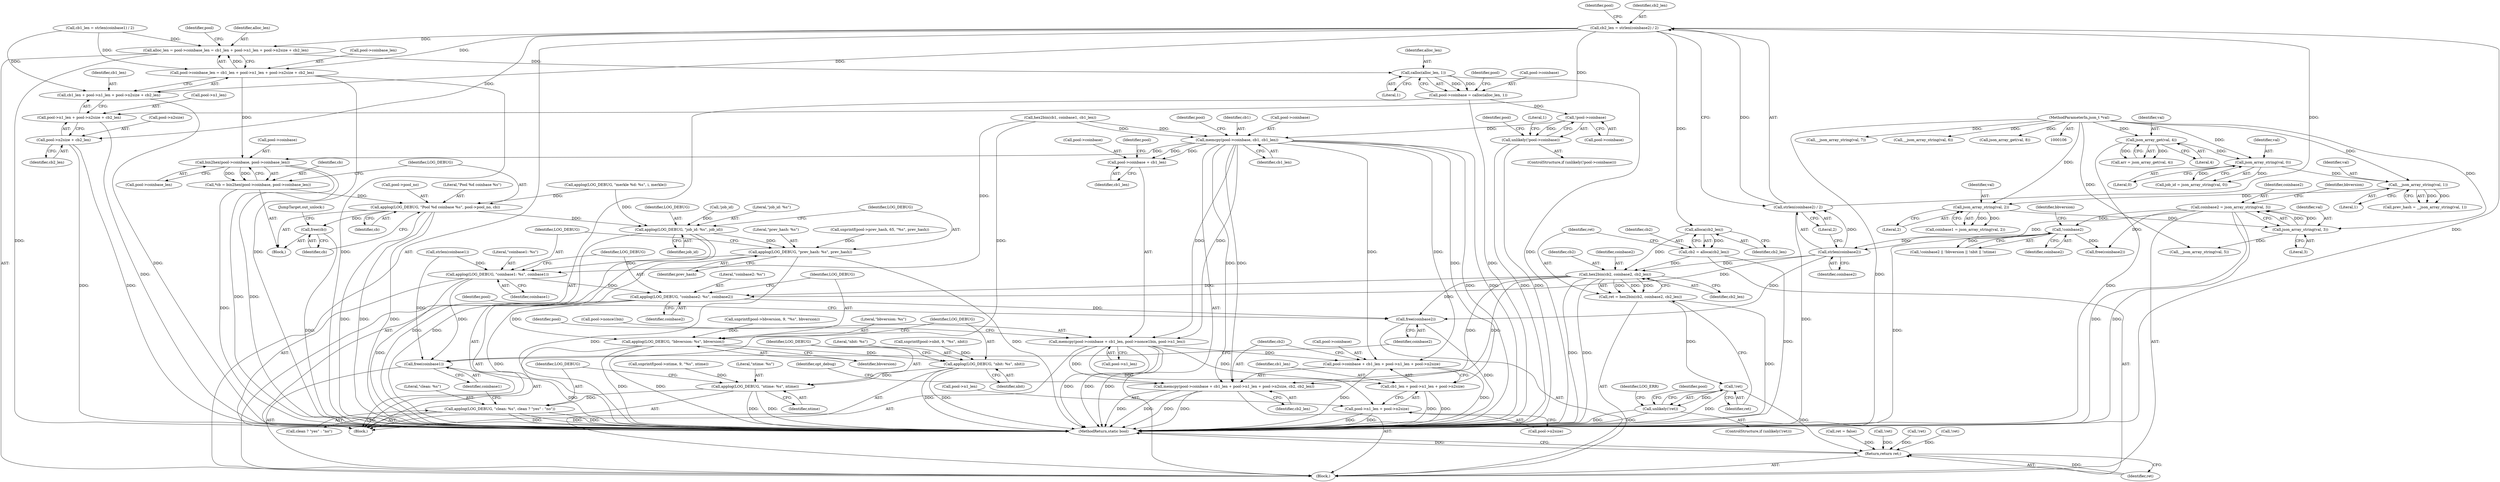digraph "0_cgminer_e1c5050734123973b99d181c45e74b2cbb00272e_1@API" {
"1000261" [label="(Call,cb2_len = strlen(coinbase2) / 2)"];
"1000263" [label="(Call,strlen(coinbase2) / 2)"];
"1000264" [label="(Call,strlen(coinbase2))"];
"1000206" [label="(Call,!coinbase2)"];
"1000169" [label="(Call,coinbase2 = json_array_string(val, 3))"];
"1000171" [label="(Call,json_array_string(val, 3))"];
"1000166" [label="(Call,json_array_string(val, 2))"];
"1000161" [label="(Call,__json_array_string(val, 1))"];
"1000156" [label="(Call,json_array_string(val, 0))"];
"1000139" [label="(Call,json_array_get(val, 4))"];
"1000108" [label="(MethodParameterIn,json_t *val)"];
"1000295" [label="(Call,alloc_len = pool->coinbase_len = cb1_len + pool->n1_len + pool->n2size + cb2_len)"];
"1000553" [label="(Call,calloc(alloc_len, 1))"];
"1000549" [label="(Call,pool->coinbase = calloc(alloc_len, 1))"];
"1000558" [label="(Call,!pool->coinbase)"];
"1000557" [label="(Call,unlikely(!pool->coinbase))"];
"1000565" [label="(Call,memcpy(pool->coinbase, cb1, cb1_len))"];
"1000571" [label="(Call,memcpy(pool->coinbase + cb1_len, pool->nonce1bin, pool->n1_len))"];
"1000583" [label="(Call,memcpy(pool->coinbase + cb1_len + pool->n1_len + pool->n2size, cb2, cb2_len))"];
"1000584" [label="(Call,pool->coinbase + cb1_len + pool->n1_len + pool->n2size)"];
"1000588" [label="(Call,cb1_len + pool->n1_len + pool->n2size)"];
"1000590" [label="(Call,pool->n1_len + pool->n2size)"];
"1000572" [label="(Call,pool->coinbase + cb1_len)"];
"1000605" [label="(Call,bin2hex(pool->coinbase, pool->coinbase_len))"];
"1000603" [label="(Call,*cb = bin2hex(pool->coinbase, pool->coinbase_len))"];
"1000612" [label="(Call,applog(LOG_DEBUG, \"Pool %d coinbase %s\", pool->pool_no, cb))"];
"1000619" [label="(Call,free(cb))"];
"1000630" [label="(Call,applog(LOG_DEBUG, \"job_id: %s\", job_id))"];
"1000634" [label="(Call,applog(LOG_DEBUG, \"prev_hash: %s\", prev_hash))"];
"1000638" [label="(Call,applog(LOG_DEBUG, \"coinbase1: %s\", coinbase1))"];
"1000642" [label="(Call,applog(LOG_DEBUG, \"coinbase2: %s\", coinbase2))"];
"1000646" [label="(Call,applog(LOG_DEBUG, \"bbversion: %s\", bbversion))"];
"1000650" [label="(Call,applog(LOG_DEBUG, \"nbit: %s\", nbit))"];
"1000654" [label="(Call,applog(LOG_DEBUG, \"ntime: %s\", ntime))"];
"1000658" [label="(Call,applog(LOG_DEBUG, \"clean: %s\", clean ? \"yes\" : \"no\"))"];
"1000667" [label="(Call,free(coinbase2))"];
"1000665" [label="(Call,free(coinbase1))"];
"1000297" [label="(Call,pool->coinbase_len = cb1_len + pool->n1_len + pool->n2size + cb2_len)"];
"1000301" [label="(Call,cb1_len + pool->n1_len + pool->n2size + cb2_len)"];
"1000303" [label="(Call,pool->n1_len + pool->n2size + cb2_len)"];
"1000307" [label="(Call,pool->n2size + cb2_len)"];
"1000525" [label="(Call,alloca(cb2_len))"];
"1000523" [label="(Call,cb2 = alloca(cb2_len))"];
"1000529" [label="(Call,hex2bin(cb2, coinbase2, cb2_len))"];
"1000527" [label="(Call,ret = hex2bin(cb2, coinbase2, cb2_len))"];
"1000535" [label="(Call,!ret)"];
"1000534" [label="(Call,unlikely(!ret))"];
"1000683" [label="(Return,return ret;)"];
"1000572" [label="(Call,pool->coinbase + cb1_len)"];
"1000258" [label="(Call,strlen(coinbase1))"];
"1000646" [label="(Call,applog(LOG_DEBUG, \"bbversion: %s\", bbversion))"];
"1000311" [label="(Identifier,cb2_len)"];
"1000314" [label="(Identifier,pool)"];
"1000186" [label="(Call,__json_array_string(val, 7))"];
"1000137" [label="(Call,arr = json_array_get(val, 4))"];
"1000618" [label="(Identifier,cb)"];
"1000530" [label="(Identifier,cb2)"];
"1000652" [label="(Literal,\"nbit: %s\")"];
"1000301" [label="(Call,cb1_len + pool->n1_len + pool->n2size + cb2_len)"];
"1000661" [label="(Call,clean ? \"yes\" : \"no\")"];
"1000141" [label="(Literal,4)"];
"1000671" [label="(Identifier,pool)"];
"1000210" [label="(Identifier,bbversion)"];
"1000181" [label="(Call,__json_array_string(val, 6))"];
"1000156" [label="(Call,json_array_string(val, 0))"];
"1000636" [label="(Literal,\"prev_hash: %s\")"];
"1000609" [label="(Call,pool->coinbase_len)"];
"1000591" [label="(Call,pool->n1_len)"];
"1000402" [label="(Call,applog(LOG_DEBUG, \"merkle %d: %s\", i, merkle))"];
"1000573" [label="(Call,pool->coinbase)"];
"1000635" [label="(Identifier,LOG_DEBUG)"];
"1000162" [label="(Identifier,val)"];
"1000265" [label="(Identifier,coinbase2)"];
"1000304" [label="(Call,pool->n1_len)"];
"1000578" [label="(Identifier,pool)"];
"1000634" [label="(Call,applog(LOG_DEBUG, \"prev_hash: %s\", prev_hash))"];
"1000154" [label="(Call,job_id = json_array_string(val, 0))"];
"1000533" [label="(ControlStructure,if (unlikely(!ret)))"];
"1000585" [label="(Call,pool->coinbase)"];
"1000176" [label="(Call,__json_array_string(val, 5))"];
"1000571" [label="(Call,memcpy(pool->coinbase + cb1_len, pool->nonce1bin, pool->n1_len))"];
"1000510" [label="(Call,hex2bin(cb1, coinbase1, cb1_len))"];
"1000170" [label="(Identifier,coinbase2)"];
"1000639" [label="(Identifier,LOG_DEBUG)"];
"1000647" [label="(Identifier,LOG_DEBUG)"];
"1000227" [label="(Call,free(coinbase2))"];
"1000685" [label="(MethodReturn,static bool)"];
"1000637" [label="(Identifier,prev_hash)"];
"1000683" [label="(Return,return ret;)"];
"1000597" [label="(Identifier,cb2)"];
"1000649" [label="(Identifier,bbversion)"];
"1000297" [label="(Call,pool->coinbase_len = cb1_len + pool->n1_len + pool->n2size + cb2_len)"];
"1000603" [label="(Call,*cb = bin2hex(pool->coinbase, pool->coinbase_len))"];
"1000167" [label="(Identifier,val)"];
"1000206" [label="(Call,!coinbase2)"];
"1000205" [label="(Call,!coinbase2 || !bbversion || !nbit || !ntime)"];
"1000653" [label="(Identifier,nbit)"];
"1000248" [label="(Call,snprintf(pool->prev_hash, 65, \"%s\", prev_hash))"];
"1000109" [label="(Block,)"];
"1000171" [label="(Call,json_array_string(val, 3))"];
"1000527" [label="(Call,ret = hex2bin(cb2, coinbase2, cb2_len))"];
"1000605" [label="(Call,bin2hex(pool->coinbase, pool->coinbase_len))"];
"1000161" [label="(Call,__json_array_string(val, 1))"];
"1000164" [label="(Call,coinbase1 = json_array_string(val, 2))"];
"1000650" [label="(Call,applog(LOG_DEBUG, \"nbit: %s\", nbit))"];
"1000169" [label="(Call,coinbase2 = json_array_string(val, 3))"];
"1000308" [label="(Call,pool->n2size)"];
"1000631" [label="(Identifier,LOG_DEBUG)"];
"1000264" [label="(Call,strlen(coinbase2))"];
"1000557" [label="(Call,unlikely(!pool->coinbase))"];
"1000544" [label="(Identifier,pool)"];
"1000588" [label="(Call,cb1_len + pool->n1_len + pool->n2size)"];
"1000168" [label="(Literal,2)"];
"1000423" [label="(Call,!ret)"];
"1000619" [label="(Call,free(cb))"];
"1000263" [label="(Call,strlen(coinbase2) / 2)"];
"1000642" [label="(Call,applog(LOG_DEBUG, \"coinbase2: %s\", coinbase2))"];
"1000192" [label="(Call,json_array_get(val, 8))"];
"1000614" [label="(Literal,\"Pool %d coinbase %s\")"];
"1000644" [label="(Literal,\"coinbase2: %s\")"];
"1000558" [label="(Call,!pool->coinbase)"];
"1000523" [label="(Call,cb2 = alloca(cb2_len))"];
"1000296" [label="(Identifier,alloc_len)"];
"1000648" [label="(Literal,\"bbversion: %s\")"];
"1000658" [label="(Call,applog(LOG_DEBUG, \"clean: %s\", clean ? \"yes\" : \"no\"))"];
"1000497" [label="(Call,!ret)"];
"1000175" [label="(Identifier,bbversion)"];
"1000586" [label="(Identifier,pool)"];
"1000281" [label="(Call,snprintf(pool->ntime, 9, \"%s\", ntime))"];
"1000666" [label="(Identifier,coinbase1)"];
"1000629" [label="(Block,)"];
"1000531" [label="(Identifier,coinbase2)"];
"1000600" [label="(Identifier,opt_debug)"];
"1000303" [label="(Call,pool->n1_len + pool->n2size + cb2_len)"];
"1000553" [label="(Call,calloc(alloc_len, 1))"];
"1000157" [label="(Identifier,val)"];
"1000604" [label="(Identifier,cb)"];
"1000529" [label="(Call,hex2bin(cb2, coinbase2, cb2_len))"];
"1000535" [label="(Call,!ret)"];
"1000574" [label="(Identifier,pool)"];
"1000536" [label="(Identifier,ret)"];
"1000108" [label="(MethodParameterIn,json_t *val)"];
"1000656" [label="(Literal,\"ntime: %s\")"];
"1000621" [label="(JumpTarget,out_unlock:)"];
"1000554" [label="(Identifier,alloc_len)"];
"1000567" [label="(Identifier,pool)"];
"1000539" [label="(Identifier,LOG_ERR)"];
"1000560" [label="(Identifier,pool)"];
"1000131" [label="(Call,ret = false)"];
"1000549" [label="(Call,pool->coinbase = calloc(alloc_len, 1))"];
"1000532" [label="(Identifier,cb2_len)"];
"1000613" [label="(Identifier,LOG_DEBUG)"];
"1000655" [label="(Identifier,LOG_DEBUG)"];
"1000563" [label="(Literal,1)"];
"1000269" [label="(Identifier,pool)"];
"1000665" [label="(Call,free(coinbase1))"];
"1000525" [label="(Call,alloca(cb2_len))"];
"1000274" [label="(Call,snprintf(pool->nbit, 9, \"%s\", nbit))"];
"1000516" [label="(Call,!ret)"];
"1000684" [label="(Identifier,ret)"];
"1000524" [label="(Identifier,cb2)"];
"1000657" [label="(Identifier,ntime)"];
"1000601" [label="(Block,)"];
"1000158" [label="(Literal,0)"];
"1000262" [label="(Identifier,cb2_len)"];
"1000612" [label="(Call,applog(LOG_DEBUG, \"Pool %d coinbase %s\", pool->pool_no, cb))"];
"1000569" [label="(Identifier,cb1)"];
"1000641" [label="(Identifier,coinbase1)"];
"1000667" [label="(Call,free(coinbase2))"];
"1000139" [label="(Call,json_array_get(val, 4))"];
"1000166" [label="(Call,json_array_string(val, 2))"];
"1000197" [label="(Call,!job_id)"];
"1000307" [label="(Call,pool->n2size + cb2_len)"];
"1000559" [label="(Call,pool->coinbase)"];
"1000526" [label="(Identifier,cb2_len)"];
"1000633" [label="(Identifier,job_id)"];
"1000570" [label="(Identifier,cb1_len)"];
"1000267" [label="(Call,snprintf(pool->bbversion, 9, \"%s\", bbversion))"];
"1000643" [label="(Identifier,LOG_DEBUG)"];
"1000577" [label="(Call,pool->nonce1bin)"];
"1000576" [label="(Identifier,cb1_len)"];
"1000584" [label="(Call,pool->coinbase + cb1_len + pool->n1_len + pool->n2size)"];
"1000565" [label="(Call,memcpy(pool->coinbase, cb1, cb1_len))"];
"1000660" [label="(Literal,\"clean: %s\")"];
"1000295" [label="(Call,alloc_len = pool->coinbase_len = cb1_len + pool->n1_len + pool->n2size + cb2_len)"];
"1000140" [label="(Identifier,val)"];
"1000589" [label="(Identifier,cb1_len)"];
"1000298" [label="(Call,pool->coinbase_len)"];
"1000266" [label="(Literal,2)"];
"1000207" [label="(Identifier,coinbase2)"];
"1000556" [label="(ControlStructure,if (unlikely(!pool->coinbase)))"];
"1000159" [label="(Call,prev_hash = __json_array_string(val, 1))"];
"1000632" [label="(Literal,\"job_id: %s\")"];
"1000638" [label="(Call,applog(LOG_DEBUG, \"coinbase1: %s\", coinbase1))"];
"1000630" [label="(Call,applog(LOG_DEBUG, \"job_id: %s\", job_id))"];
"1000255" [label="(Call,cb1_len = strlen(coinbase1) / 2)"];
"1000659" [label="(Identifier,LOG_DEBUG)"];
"1000163" [label="(Literal,1)"];
"1000580" [label="(Call,pool->n1_len)"];
"1000620" [label="(Identifier,cb)"];
"1000645" [label="(Identifier,coinbase2)"];
"1000528" [label="(Identifier,ret)"];
"1000654" [label="(Call,applog(LOG_DEBUG, \"ntime: %s\", ntime))"];
"1000550" [label="(Call,pool->coinbase)"];
"1000598" [label="(Identifier,cb2_len)"];
"1000261" [label="(Call,cb2_len = strlen(coinbase2) / 2)"];
"1000173" [label="(Literal,3)"];
"1000651" [label="(Identifier,LOG_DEBUG)"];
"1000566" [label="(Call,pool->coinbase)"];
"1000640" [label="(Literal,\"coinbase1: %s\")"];
"1000668" [label="(Identifier,coinbase2)"];
"1000606" [label="(Call,pool->coinbase)"];
"1000172" [label="(Identifier,val)"];
"1000615" [label="(Call,pool->pool_no)"];
"1000534" [label="(Call,unlikely(!ret))"];
"1000583" [label="(Call,memcpy(pool->coinbase + cb1_len + pool->n1_len + pool->n2size, cb2, cb2_len))"];
"1000590" [label="(Call,pool->n1_len + pool->n2size)"];
"1000555" [label="(Literal,1)"];
"1000302" [label="(Identifier,cb1_len)"];
"1000594" [label="(Call,pool->n2size)"];
"1000261" -> "1000109"  [label="AST: "];
"1000261" -> "1000263"  [label="CFG: "];
"1000262" -> "1000261"  [label="AST: "];
"1000263" -> "1000261"  [label="AST: "];
"1000269" -> "1000261"  [label="CFG: "];
"1000261" -> "1000685"  [label="DDG: "];
"1000263" -> "1000261"  [label="DDG: "];
"1000263" -> "1000261"  [label="DDG: "];
"1000261" -> "1000295"  [label="DDG: "];
"1000261" -> "1000297"  [label="DDG: "];
"1000261" -> "1000301"  [label="DDG: "];
"1000261" -> "1000303"  [label="DDG: "];
"1000261" -> "1000307"  [label="DDG: "];
"1000261" -> "1000525"  [label="DDG: "];
"1000263" -> "1000266"  [label="CFG: "];
"1000264" -> "1000263"  [label="AST: "];
"1000266" -> "1000263"  [label="AST: "];
"1000263" -> "1000685"  [label="DDG: "];
"1000264" -> "1000263"  [label="DDG: "];
"1000264" -> "1000265"  [label="CFG: "];
"1000265" -> "1000264"  [label="AST: "];
"1000266" -> "1000264"  [label="CFG: "];
"1000206" -> "1000264"  [label="DDG: "];
"1000169" -> "1000264"  [label="DDG: "];
"1000264" -> "1000529"  [label="DDG: "];
"1000264" -> "1000642"  [label="DDG: "];
"1000264" -> "1000667"  [label="DDG: "];
"1000206" -> "1000205"  [label="AST: "];
"1000206" -> "1000207"  [label="CFG: "];
"1000207" -> "1000206"  [label="AST: "];
"1000210" -> "1000206"  [label="CFG: "];
"1000205" -> "1000206"  [label="CFG: "];
"1000206" -> "1000685"  [label="DDG: "];
"1000206" -> "1000205"  [label="DDG: "];
"1000169" -> "1000206"  [label="DDG: "];
"1000206" -> "1000227"  [label="DDG: "];
"1000169" -> "1000109"  [label="AST: "];
"1000169" -> "1000171"  [label="CFG: "];
"1000170" -> "1000169"  [label="AST: "];
"1000171" -> "1000169"  [label="AST: "];
"1000175" -> "1000169"  [label="CFG: "];
"1000169" -> "1000685"  [label="DDG: "];
"1000169" -> "1000685"  [label="DDG: "];
"1000171" -> "1000169"  [label="DDG: "];
"1000171" -> "1000169"  [label="DDG: "];
"1000169" -> "1000227"  [label="DDG: "];
"1000171" -> "1000173"  [label="CFG: "];
"1000172" -> "1000171"  [label="AST: "];
"1000173" -> "1000171"  [label="AST: "];
"1000166" -> "1000171"  [label="DDG: "];
"1000108" -> "1000171"  [label="DDG: "];
"1000171" -> "1000176"  [label="DDG: "];
"1000166" -> "1000164"  [label="AST: "];
"1000166" -> "1000168"  [label="CFG: "];
"1000167" -> "1000166"  [label="AST: "];
"1000168" -> "1000166"  [label="AST: "];
"1000164" -> "1000166"  [label="CFG: "];
"1000166" -> "1000164"  [label="DDG: "];
"1000166" -> "1000164"  [label="DDG: "];
"1000161" -> "1000166"  [label="DDG: "];
"1000108" -> "1000166"  [label="DDG: "];
"1000161" -> "1000159"  [label="AST: "];
"1000161" -> "1000163"  [label="CFG: "];
"1000162" -> "1000161"  [label="AST: "];
"1000163" -> "1000161"  [label="AST: "];
"1000159" -> "1000161"  [label="CFG: "];
"1000161" -> "1000159"  [label="DDG: "];
"1000161" -> "1000159"  [label="DDG: "];
"1000156" -> "1000161"  [label="DDG: "];
"1000108" -> "1000161"  [label="DDG: "];
"1000156" -> "1000154"  [label="AST: "];
"1000156" -> "1000158"  [label="CFG: "];
"1000157" -> "1000156"  [label="AST: "];
"1000158" -> "1000156"  [label="AST: "];
"1000154" -> "1000156"  [label="CFG: "];
"1000156" -> "1000154"  [label="DDG: "];
"1000156" -> "1000154"  [label="DDG: "];
"1000139" -> "1000156"  [label="DDG: "];
"1000108" -> "1000156"  [label="DDG: "];
"1000139" -> "1000137"  [label="AST: "];
"1000139" -> "1000141"  [label="CFG: "];
"1000140" -> "1000139"  [label="AST: "];
"1000141" -> "1000139"  [label="AST: "];
"1000137" -> "1000139"  [label="CFG: "];
"1000139" -> "1000685"  [label="DDG: "];
"1000139" -> "1000137"  [label="DDG: "];
"1000139" -> "1000137"  [label="DDG: "];
"1000108" -> "1000139"  [label="DDG: "];
"1000108" -> "1000106"  [label="AST: "];
"1000108" -> "1000685"  [label="DDG: "];
"1000108" -> "1000176"  [label="DDG: "];
"1000108" -> "1000181"  [label="DDG: "];
"1000108" -> "1000186"  [label="DDG: "];
"1000108" -> "1000192"  [label="DDG: "];
"1000295" -> "1000109"  [label="AST: "];
"1000295" -> "1000297"  [label="CFG: "];
"1000296" -> "1000295"  [label="AST: "];
"1000297" -> "1000295"  [label="AST: "];
"1000314" -> "1000295"  [label="CFG: "];
"1000295" -> "1000685"  [label="DDG: "];
"1000297" -> "1000295"  [label="DDG: "];
"1000255" -> "1000295"  [label="DDG: "];
"1000295" -> "1000553"  [label="DDG: "];
"1000553" -> "1000549"  [label="AST: "];
"1000553" -> "1000555"  [label="CFG: "];
"1000554" -> "1000553"  [label="AST: "];
"1000555" -> "1000553"  [label="AST: "];
"1000549" -> "1000553"  [label="CFG: "];
"1000553" -> "1000685"  [label="DDG: "];
"1000553" -> "1000549"  [label="DDG: "];
"1000553" -> "1000549"  [label="DDG: "];
"1000549" -> "1000109"  [label="AST: "];
"1000550" -> "1000549"  [label="AST: "];
"1000560" -> "1000549"  [label="CFG: "];
"1000549" -> "1000685"  [label="DDG: "];
"1000549" -> "1000558"  [label="DDG: "];
"1000558" -> "1000557"  [label="AST: "];
"1000558" -> "1000559"  [label="CFG: "];
"1000559" -> "1000558"  [label="AST: "];
"1000557" -> "1000558"  [label="CFG: "];
"1000558" -> "1000557"  [label="DDG: "];
"1000558" -> "1000565"  [label="DDG: "];
"1000557" -> "1000556"  [label="AST: "];
"1000563" -> "1000557"  [label="CFG: "];
"1000567" -> "1000557"  [label="CFG: "];
"1000557" -> "1000685"  [label="DDG: "];
"1000557" -> "1000685"  [label="DDG: "];
"1000565" -> "1000109"  [label="AST: "];
"1000565" -> "1000570"  [label="CFG: "];
"1000566" -> "1000565"  [label="AST: "];
"1000569" -> "1000565"  [label="AST: "];
"1000570" -> "1000565"  [label="AST: "];
"1000574" -> "1000565"  [label="CFG: "];
"1000565" -> "1000685"  [label="DDG: "];
"1000565" -> "1000685"  [label="DDG: "];
"1000510" -> "1000565"  [label="DDG: "];
"1000510" -> "1000565"  [label="DDG: "];
"1000565" -> "1000571"  [label="DDG: "];
"1000565" -> "1000571"  [label="DDG: "];
"1000565" -> "1000572"  [label="DDG: "];
"1000565" -> "1000572"  [label="DDG: "];
"1000565" -> "1000583"  [label="DDG: "];
"1000565" -> "1000583"  [label="DDG: "];
"1000565" -> "1000584"  [label="DDG: "];
"1000565" -> "1000584"  [label="DDG: "];
"1000565" -> "1000588"  [label="DDG: "];
"1000565" -> "1000605"  [label="DDG: "];
"1000571" -> "1000109"  [label="AST: "];
"1000571" -> "1000580"  [label="CFG: "];
"1000572" -> "1000571"  [label="AST: "];
"1000577" -> "1000571"  [label="AST: "];
"1000580" -> "1000571"  [label="AST: "];
"1000586" -> "1000571"  [label="CFG: "];
"1000571" -> "1000685"  [label="DDG: "];
"1000571" -> "1000685"  [label="DDG: "];
"1000571" -> "1000685"  [label="DDG: "];
"1000571" -> "1000583"  [label="DDG: "];
"1000571" -> "1000584"  [label="DDG: "];
"1000571" -> "1000588"  [label="DDG: "];
"1000571" -> "1000590"  [label="DDG: "];
"1000583" -> "1000109"  [label="AST: "];
"1000583" -> "1000598"  [label="CFG: "];
"1000584" -> "1000583"  [label="AST: "];
"1000597" -> "1000583"  [label="AST: "];
"1000598" -> "1000583"  [label="AST: "];
"1000600" -> "1000583"  [label="CFG: "];
"1000583" -> "1000685"  [label="DDG: "];
"1000583" -> "1000685"  [label="DDG: "];
"1000583" -> "1000685"  [label="DDG: "];
"1000583" -> "1000685"  [label="DDG: "];
"1000529" -> "1000583"  [label="DDG: "];
"1000529" -> "1000583"  [label="DDG: "];
"1000584" -> "1000588"  [label="CFG: "];
"1000585" -> "1000584"  [label="AST: "];
"1000588" -> "1000584"  [label="AST: "];
"1000597" -> "1000584"  [label="CFG: "];
"1000584" -> "1000685"  [label="DDG: "];
"1000584" -> "1000685"  [label="DDG: "];
"1000588" -> "1000590"  [label="CFG: "];
"1000589" -> "1000588"  [label="AST: "];
"1000590" -> "1000588"  [label="AST: "];
"1000588" -> "1000685"  [label="DDG: "];
"1000588" -> "1000685"  [label="DDG: "];
"1000590" -> "1000594"  [label="CFG: "];
"1000591" -> "1000590"  [label="AST: "];
"1000594" -> "1000590"  [label="AST: "];
"1000590" -> "1000685"  [label="DDG: "];
"1000590" -> "1000685"  [label="DDG: "];
"1000572" -> "1000576"  [label="CFG: "];
"1000573" -> "1000572"  [label="AST: "];
"1000576" -> "1000572"  [label="AST: "];
"1000578" -> "1000572"  [label="CFG: "];
"1000605" -> "1000603"  [label="AST: "];
"1000605" -> "1000609"  [label="CFG: "];
"1000606" -> "1000605"  [label="AST: "];
"1000609" -> "1000605"  [label="AST: "];
"1000603" -> "1000605"  [label="CFG: "];
"1000605" -> "1000685"  [label="DDG: "];
"1000605" -> "1000685"  [label="DDG: "];
"1000605" -> "1000603"  [label="DDG: "];
"1000605" -> "1000603"  [label="DDG: "];
"1000297" -> "1000605"  [label="DDG: "];
"1000603" -> "1000601"  [label="AST: "];
"1000604" -> "1000603"  [label="AST: "];
"1000613" -> "1000603"  [label="CFG: "];
"1000603" -> "1000685"  [label="DDG: "];
"1000603" -> "1000612"  [label="DDG: "];
"1000612" -> "1000601"  [label="AST: "];
"1000612" -> "1000618"  [label="CFG: "];
"1000613" -> "1000612"  [label="AST: "];
"1000614" -> "1000612"  [label="AST: "];
"1000615" -> "1000612"  [label="AST: "];
"1000618" -> "1000612"  [label="AST: "];
"1000620" -> "1000612"  [label="CFG: "];
"1000612" -> "1000685"  [label="DDG: "];
"1000612" -> "1000685"  [label="DDG: "];
"1000612" -> "1000685"  [label="DDG: "];
"1000402" -> "1000612"  [label="DDG: "];
"1000612" -> "1000619"  [label="DDG: "];
"1000612" -> "1000630"  [label="DDG: "];
"1000619" -> "1000601"  [label="AST: "];
"1000619" -> "1000620"  [label="CFG: "];
"1000620" -> "1000619"  [label="AST: "];
"1000621" -> "1000619"  [label="CFG: "];
"1000619" -> "1000685"  [label="DDG: "];
"1000630" -> "1000629"  [label="AST: "];
"1000630" -> "1000633"  [label="CFG: "];
"1000631" -> "1000630"  [label="AST: "];
"1000632" -> "1000630"  [label="AST: "];
"1000633" -> "1000630"  [label="AST: "];
"1000635" -> "1000630"  [label="CFG: "];
"1000630" -> "1000685"  [label="DDG: "];
"1000630" -> "1000685"  [label="DDG: "];
"1000402" -> "1000630"  [label="DDG: "];
"1000197" -> "1000630"  [label="DDG: "];
"1000630" -> "1000634"  [label="DDG: "];
"1000634" -> "1000629"  [label="AST: "];
"1000634" -> "1000637"  [label="CFG: "];
"1000635" -> "1000634"  [label="AST: "];
"1000636" -> "1000634"  [label="AST: "];
"1000637" -> "1000634"  [label="AST: "];
"1000639" -> "1000634"  [label="CFG: "];
"1000634" -> "1000685"  [label="DDG: "];
"1000634" -> "1000685"  [label="DDG: "];
"1000248" -> "1000634"  [label="DDG: "];
"1000634" -> "1000638"  [label="DDG: "];
"1000638" -> "1000629"  [label="AST: "];
"1000638" -> "1000641"  [label="CFG: "];
"1000639" -> "1000638"  [label="AST: "];
"1000640" -> "1000638"  [label="AST: "];
"1000641" -> "1000638"  [label="AST: "];
"1000643" -> "1000638"  [label="CFG: "];
"1000638" -> "1000685"  [label="DDG: "];
"1000258" -> "1000638"  [label="DDG: "];
"1000510" -> "1000638"  [label="DDG: "];
"1000638" -> "1000642"  [label="DDG: "];
"1000638" -> "1000665"  [label="DDG: "];
"1000642" -> "1000629"  [label="AST: "];
"1000642" -> "1000645"  [label="CFG: "];
"1000643" -> "1000642"  [label="AST: "];
"1000644" -> "1000642"  [label="AST: "];
"1000645" -> "1000642"  [label="AST: "];
"1000647" -> "1000642"  [label="CFG: "];
"1000642" -> "1000685"  [label="DDG: "];
"1000529" -> "1000642"  [label="DDG: "];
"1000642" -> "1000646"  [label="DDG: "];
"1000642" -> "1000667"  [label="DDG: "];
"1000646" -> "1000629"  [label="AST: "];
"1000646" -> "1000649"  [label="CFG: "];
"1000647" -> "1000646"  [label="AST: "];
"1000648" -> "1000646"  [label="AST: "];
"1000649" -> "1000646"  [label="AST: "];
"1000651" -> "1000646"  [label="CFG: "];
"1000646" -> "1000685"  [label="DDG: "];
"1000646" -> "1000685"  [label="DDG: "];
"1000267" -> "1000646"  [label="DDG: "];
"1000646" -> "1000650"  [label="DDG: "];
"1000650" -> "1000629"  [label="AST: "];
"1000650" -> "1000653"  [label="CFG: "];
"1000651" -> "1000650"  [label="AST: "];
"1000652" -> "1000650"  [label="AST: "];
"1000653" -> "1000650"  [label="AST: "];
"1000655" -> "1000650"  [label="CFG: "];
"1000650" -> "1000685"  [label="DDG: "];
"1000650" -> "1000685"  [label="DDG: "];
"1000274" -> "1000650"  [label="DDG: "];
"1000650" -> "1000654"  [label="DDG: "];
"1000654" -> "1000629"  [label="AST: "];
"1000654" -> "1000657"  [label="CFG: "];
"1000655" -> "1000654"  [label="AST: "];
"1000656" -> "1000654"  [label="AST: "];
"1000657" -> "1000654"  [label="AST: "];
"1000659" -> "1000654"  [label="CFG: "];
"1000654" -> "1000685"  [label="DDG: "];
"1000654" -> "1000685"  [label="DDG: "];
"1000281" -> "1000654"  [label="DDG: "];
"1000654" -> "1000658"  [label="DDG: "];
"1000658" -> "1000629"  [label="AST: "];
"1000658" -> "1000661"  [label="CFG: "];
"1000659" -> "1000658"  [label="AST: "];
"1000660" -> "1000658"  [label="AST: "];
"1000661" -> "1000658"  [label="AST: "];
"1000666" -> "1000658"  [label="CFG: "];
"1000658" -> "1000685"  [label="DDG: "];
"1000658" -> "1000685"  [label="DDG: "];
"1000658" -> "1000685"  [label="DDG: "];
"1000667" -> "1000109"  [label="AST: "];
"1000667" -> "1000668"  [label="CFG: "];
"1000668" -> "1000667"  [label="AST: "];
"1000671" -> "1000667"  [label="CFG: "];
"1000667" -> "1000685"  [label="DDG: "];
"1000529" -> "1000667"  [label="DDG: "];
"1000665" -> "1000109"  [label="AST: "];
"1000665" -> "1000666"  [label="CFG: "];
"1000666" -> "1000665"  [label="AST: "];
"1000668" -> "1000665"  [label="CFG: "];
"1000665" -> "1000685"  [label="DDG: "];
"1000258" -> "1000665"  [label="DDG: "];
"1000510" -> "1000665"  [label="DDG: "];
"1000297" -> "1000301"  [label="CFG: "];
"1000298" -> "1000297"  [label="AST: "];
"1000301" -> "1000297"  [label="AST: "];
"1000297" -> "1000685"  [label="DDG: "];
"1000297" -> "1000685"  [label="DDG: "];
"1000255" -> "1000297"  [label="DDG: "];
"1000301" -> "1000303"  [label="CFG: "];
"1000302" -> "1000301"  [label="AST: "];
"1000303" -> "1000301"  [label="AST: "];
"1000301" -> "1000685"  [label="DDG: "];
"1000255" -> "1000301"  [label="DDG: "];
"1000303" -> "1000307"  [label="CFG: "];
"1000304" -> "1000303"  [label="AST: "];
"1000307" -> "1000303"  [label="AST: "];
"1000303" -> "1000685"  [label="DDG: "];
"1000307" -> "1000311"  [label="CFG: "];
"1000308" -> "1000307"  [label="AST: "];
"1000311" -> "1000307"  [label="AST: "];
"1000307" -> "1000685"  [label="DDG: "];
"1000307" -> "1000685"  [label="DDG: "];
"1000525" -> "1000523"  [label="AST: "];
"1000525" -> "1000526"  [label="CFG: "];
"1000526" -> "1000525"  [label="AST: "];
"1000523" -> "1000525"  [label="CFG: "];
"1000525" -> "1000523"  [label="DDG: "];
"1000525" -> "1000529"  [label="DDG: "];
"1000523" -> "1000109"  [label="AST: "];
"1000524" -> "1000523"  [label="AST: "];
"1000528" -> "1000523"  [label="CFG: "];
"1000523" -> "1000685"  [label="DDG: "];
"1000523" -> "1000529"  [label="DDG: "];
"1000529" -> "1000527"  [label="AST: "];
"1000529" -> "1000532"  [label="CFG: "];
"1000530" -> "1000529"  [label="AST: "];
"1000531" -> "1000529"  [label="AST: "];
"1000532" -> "1000529"  [label="AST: "];
"1000527" -> "1000529"  [label="CFG: "];
"1000529" -> "1000685"  [label="DDG: "];
"1000529" -> "1000685"  [label="DDG: "];
"1000529" -> "1000527"  [label="DDG: "];
"1000529" -> "1000527"  [label="DDG: "];
"1000529" -> "1000527"  [label="DDG: "];
"1000527" -> "1000109"  [label="AST: "];
"1000528" -> "1000527"  [label="AST: "];
"1000536" -> "1000527"  [label="CFG: "];
"1000527" -> "1000685"  [label="DDG: "];
"1000527" -> "1000535"  [label="DDG: "];
"1000535" -> "1000534"  [label="AST: "];
"1000535" -> "1000536"  [label="CFG: "];
"1000536" -> "1000535"  [label="AST: "];
"1000534" -> "1000535"  [label="CFG: "];
"1000535" -> "1000685"  [label="DDG: "];
"1000535" -> "1000534"  [label="DDG: "];
"1000535" -> "1000683"  [label="DDG: "];
"1000534" -> "1000533"  [label="AST: "];
"1000539" -> "1000534"  [label="CFG: "];
"1000544" -> "1000534"  [label="CFG: "];
"1000534" -> "1000685"  [label="DDG: "];
"1000534" -> "1000685"  [label="DDG: "];
"1000683" -> "1000109"  [label="AST: "];
"1000683" -> "1000684"  [label="CFG: "];
"1000684" -> "1000683"  [label="AST: "];
"1000685" -> "1000683"  [label="CFG: "];
"1000683" -> "1000685"  [label="DDG: "];
"1000684" -> "1000683"  [label="DDG: "];
"1000497" -> "1000683"  [label="DDG: "];
"1000131" -> "1000683"  [label="DDG: "];
"1000423" -> "1000683"  [label="DDG: "];
"1000516" -> "1000683"  [label="DDG: "];
}
